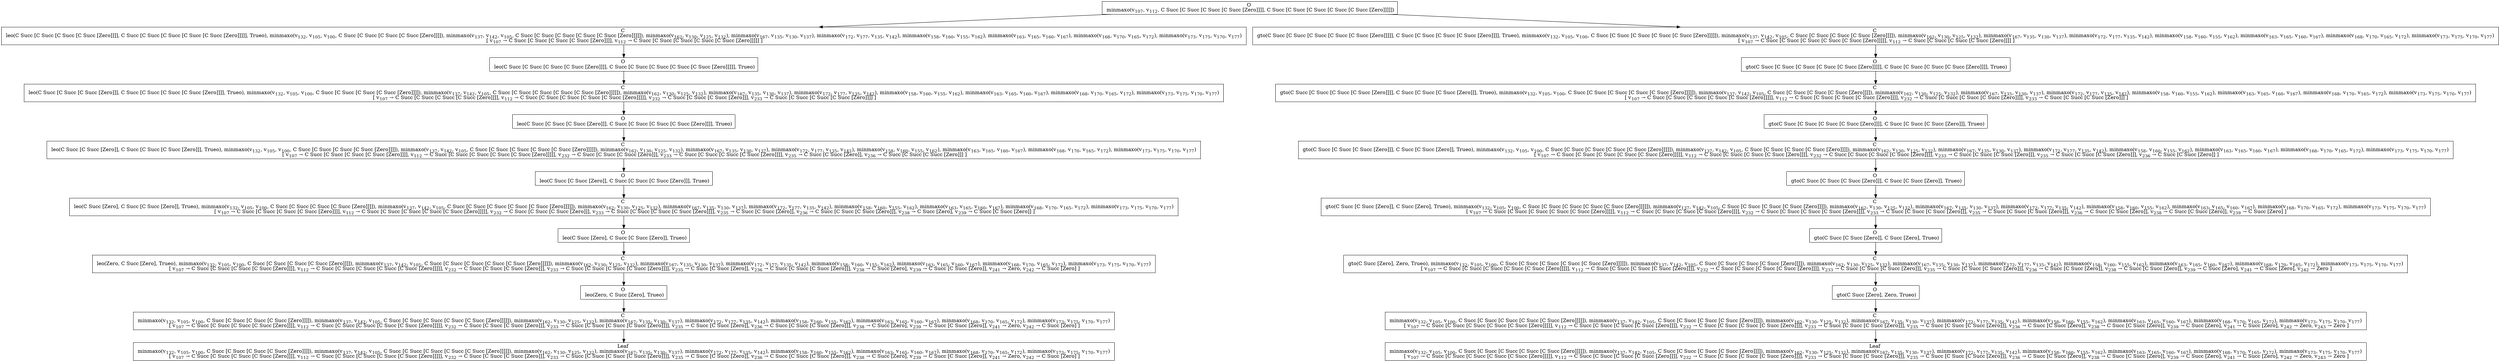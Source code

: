 digraph {
    graph [rankdir=TB
          ,bgcolor=transparent];
    node [shape=box
         ,fillcolor=white
         ,style=filled];
    0 [label=<O <BR/> minmaxo(v<SUB>107</SUB>, v<SUB>112</SUB>, C Succ [C Succ [C Succ [C Succ [Zero]]]], C Succ [C Succ [C Succ [C Succ [C Succ [Zero]]]]])>];
    1 [label=<C <BR/> leo(C Succ [C Succ [C Succ [C Succ [Zero]]]], C Succ [C Succ [C Succ [C Succ [C Succ [Zero]]]]], Trueo), minmaxo(v<SUB>132</SUB>, v<SUB>105</SUB>, v<SUB>100</SUB>, C Succ [C Succ [C Succ [C Succ [Zero]]]]), minmaxo(v<SUB>137</SUB>, v<SUB>142</SUB>, v<SUB>105</SUB>, C Succ [C Succ [C Succ [C Succ [C Succ [Zero]]]]]), minmaxo(v<SUB>162</SUB>, v<SUB>130</SUB>, v<SUB>125</SUB>, v<SUB>132</SUB>), minmaxo(v<SUB>167</SUB>, v<SUB>135</SUB>, v<SUB>130</SUB>, v<SUB>137</SUB>), minmaxo(v<SUB>172</SUB>, v<SUB>177</SUB>, v<SUB>135</SUB>, v<SUB>142</SUB>), minmaxo(v<SUB>158</SUB>, v<SUB>160</SUB>, v<SUB>155</SUB>, v<SUB>162</SUB>), minmaxo(v<SUB>163</SUB>, v<SUB>165</SUB>, v<SUB>160</SUB>, v<SUB>167</SUB>), minmaxo(v<SUB>168</SUB>, v<SUB>170</SUB>, v<SUB>165</SUB>, v<SUB>172</SUB>), minmaxo(v<SUB>173</SUB>, v<SUB>175</SUB>, v<SUB>170</SUB>, v<SUB>177</SUB>) <BR/>  [ v<SUB>107</SUB> &rarr; C Succ [C Succ [C Succ [C Succ [Zero]]]], v<SUB>112</SUB> &rarr; C Succ [C Succ [C Succ [C Succ [C Succ [Zero]]]]] ] >];
    2 [label=<C <BR/> gto(C Succ [C Succ [C Succ [C Succ [C Succ [Zero]]]]], C Succ [C Succ [C Succ [C Succ [Zero]]]], Trueo), minmaxo(v<SUB>132</SUB>, v<SUB>105</SUB>, v<SUB>100</SUB>, C Succ [C Succ [C Succ [C Succ [C Succ [Zero]]]]]), minmaxo(v<SUB>137</SUB>, v<SUB>142</SUB>, v<SUB>105</SUB>, C Succ [C Succ [C Succ [C Succ [Zero]]]]), minmaxo(v<SUB>162</SUB>, v<SUB>130</SUB>, v<SUB>125</SUB>, v<SUB>132</SUB>), minmaxo(v<SUB>167</SUB>, v<SUB>135</SUB>, v<SUB>130</SUB>, v<SUB>137</SUB>), minmaxo(v<SUB>172</SUB>, v<SUB>177</SUB>, v<SUB>135</SUB>, v<SUB>142</SUB>), minmaxo(v<SUB>158</SUB>, v<SUB>160</SUB>, v<SUB>155</SUB>, v<SUB>162</SUB>), minmaxo(v<SUB>163</SUB>, v<SUB>165</SUB>, v<SUB>160</SUB>, v<SUB>167</SUB>), minmaxo(v<SUB>168</SUB>, v<SUB>170</SUB>, v<SUB>165</SUB>, v<SUB>172</SUB>), minmaxo(v<SUB>173</SUB>, v<SUB>175</SUB>, v<SUB>170</SUB>, v<SUB>177</SUB>) <BR/>  [ v<SUB>107</SUB> &rarr; C Succ [C Succ [C Succ [C Succ [C Succ [Zero]]]]], v<SUB>112</SUB> &rarr; C Succ [C Succ [C Succ [C Succ [Zero]]]] ] >];
    3 [label=<O <BR/> leo(C Succ [C Succ [C Succ [C Succ [Zero]]]], C Succ [C Succ [C Succ [C Succ [C Succ [Zero]]]]], Trueo)>];
    4 [label=<C <BR/> leo(C Succ [C Succ [C Succ [Zero]]], C Succ [C Succ [C Succ [C Succ [Zero]]]], Trueo), minmaxo(v<SUB>132</SUB>, v<SUB>105</SUB>, v<SUB>100</SUB>, C Succ [C Succ [C Succ [C Succ [Zero]]]]), minmaxo(v<SUB>137</SUB>, v<SUB>142</SUB>, v<SUB>105</SUB>, C Succ [C Succ [C Succ [C Succ [C Succ [Zero]]]]]), minmaxo(v<SUB>162</SUB>, v<SUB>130</SUB>, v<SUB>125</SUB>, v<SUB>132</SUB>), minmaxo(v<SUB>167</SUB>, v<SUB>135</SUB>, v<SUB>130</SUB>, v<SUB>137</SUB>), minmaxo(v<SUB>172</SUB>, v<SUB>177</SUB>, v<SUB>135</SUB>, v<SUB>142</SUB>), minmaxo(v<SUB>158</SUB>, v<SUB>160</SUB>, v<SUB>155</SUB>, v<SUB>162</SUB>), minmaxo(v<SUB>163</SUB>, v<SUB>165</SUB>, v<SUB>160</SUB>, v<SUB>167</SUB>), minmaxo(v<SUB>168</SUB>, v<SUB>170</SUB>, v<SUB>165</SUB>, v<SUB>172</SUB>), minmaxo(v<SUB>173</SUB>, v<SUB>175</SUB>, v<SUB>170</SUB>, v<SUB>177</SUB>) <BR/>  [ v<SUB>107</SUB> &rarr; C Succ [C Succ [C Succ [C Succ [Zero]]]], v<SUB>112</SUB> &rarr; C Succ [C Succ [C Succ [C Succ [C Succ [Zero]]]]], v<SUB>232</SUB> &rarr; C Succ [C Succ [C Succ [Zero]]], v<SUB>233</SUB> &rarr; C Succ [C Succ [C Succ [C Succ [Zero]]]] ] >];
    5 [label=<O <BR/> leo(C Succ [C Succ [C Succ [Zero]]], C Succ [C Succ [C Succ [C Succ [Zero]]]], Trueo)>];
    6 [label=<C <BR/> leo(C Succ [C Succ [Zero]], C Succ [C Succ [C Succ [Zero]]], Trueo), minmaxo(v<SUB>132</SUB>, v<SUB>105</SUB>, v<SUB>100</SUB>, C Succ [C Succ [C Succ [C Succ [Zero]]]]), minmaxo(v<SUB>137</SUB>, v<SUB>142</SUB>, v<SUB>105</SUB>, C Succ [C Succ [C Succ [C Succ [C Succ [Zero]]]]]), minmaxo(v<SUB>162</SUB>, v<SUB>130</SUB>, v<SUB>125</SUB>, v<SUB>132</SUB>), minmaxo(v<SUB>167</SUB>, v<SUB>135</SUB>, v<SUB>130</SUB>, v<SUB>137</SUB>), minmaxo(v<SUB>172</SUB>, v<SUB>177</SUB>, v<SUB>135</SUB>, v<SUB>142</SUB>), minmaxo(v<SUB>158</SUB>, v<SUB>160</SUB>, v<SUB>155</SUB>, v<SUB>162</SUB>), minmaxo(v<SUB>163</SUB>, v<SUB>165</SUB>, v<SUB>160</SUB>, v<SUB>167</SUB>), minmaxo(v<SUB>168</SUB>, v<SUB>170</SUB>, v<SUB>165</SUB>, v<SUB>172</SUB>), minmaxo(v<SUB>173</SUB>, v<SUB>175</SUB>, v<SUB>170</SUB>, v<SUB>177</SUB>) <BR/>  [ v<SUB>107</SUB> &rarr; C Succ [C Succ [C Succ [C Succ [Zero]]]], v<SUB>112</SUB> &rarr; C Succ [C Succ [C Succ [C Succ [C Succ [Zero]]]]], v<SUB>232</SUB> &rarr; C Succ [C Succ [C Succ [Zero]]], v<SUB>233</SUB> &rarr; C Succ [C Succ [C Succ [C Succ [Zero]]]], v<SUB>235</SUB> &rarr; C Succ [C Succ [Zero]], v<SUB>236</SUB> &rarr; C Succ [C Succ [C Succ [Zero]]] ] >];
    7 [label=<O <BR/> leo(C Succ [C Succ [Zero]], C Succ [C Succ [C Succ [Zero]]], Trueo)>];
    8 [label=<C <BR/> leo(C Succ [Zero], C Succ [C Succ [Zero]], Trueo), minmaxo(v<SUB>132</SUB>, v<SUB>105</SUB>, v<SUB>100</SUB>, C Succ [C Succ [C Succ [C Succ [Zero]]]]), minmaxo(v<SUB>137</SUB>, v<SUB>142</SUB>, v<SUB>105</SUB>, C Succ [C Succ [C Succ [C Succ [C Succ [Zero]]]]]), minmaxo(v<SUB>162</SUB>, v<SUB>130</SUB>, v<SUB>125</SUB>, v<SUB>132</SUB>), minmaxo(v<SUB>167</SUB>, v<SUB>135</SUB>, v<SUB>130</SUB>, v<SUB>137</SUB>), minmaxo(v<SUB>172</SUB>, v<SUB>177</SUB>, v<SUB>135</SUB>, v<SUB>142</SUB>), minmaxo(v<SUB>158</SUB>, v<SUB>160</SUB>, v<SUB>155</SUB>, v<SUB>162</SUB>), minmaxo(v<SUB>163</SUB>, v<SUB>165</SUB>, v<SUB>160</SUB>, v<SUB>167</SUB>), minmaxo(v<SUB>168</SUB>, v<SUB>170</SUB>, v<SUB>165</SUB>, v<SUB>172</SUB>), minmaxo(v<SUB>173</SUB>, v<SUB>175</SUB>, v<SUB>170</SUB>, v<SUB>177</SUB>) <BR/>  [ v<SUB>107</SUB> &rarr; C Succ [C Succ [C Succ [C Succ [Zero]]]], v<SUB>112</SUB> &rarr; C Succ [C Succ [C Succ [C Succ [C Succ [Zero]]]]], v<SUB>232</SUB> &rarr; C Succ [C Succ [C Succ [Zero]]], v<SUB>233</SUB> &rarr; C Succ [C Succ [C Succ [C Succ [Zero]]]], v<SUB>235</SUB> &rarr; C Succ [C Succ [Zero]], v<SUB>236</SUB> &rarr; C Succ [C Succ [C Succ [Zero]]], v<SUB>238</SUB> &rarr; C Succ [Zero], v<SUB>239</SUB> &rarr; C Succ [C Succ [Zero]] ] >];
    9 [label=<O <BR/> leo(C Succ [Zero], C Succ [C Succ [Zero]], Trueo)>];
    10 [label=<C <BR/> leo(Zero, C Succ [Zero], Trueo), minmaxo(v<SUB>132</SUB>, v<SUB>105</SUB>, v<SUB>100</SUB>, C Succ [C Succ [C Succ [C Succ [Zero]]]]), minmaxo(v<SUB>137</SUB>, v<SUB>142</SUB>, v<SUB>105</SUB>, C Succ [C Succ [C Succ [C Succ [C Succ [Zero]]]]]), minmaxo(v<SUB>162</SUB>, v<SUB>130</SUB>, v<SUB>125</SUB>, v<SUB>132</SUB>), minmaxo(v<SUB>167</SUB>, v<SUB>135</SUB>, v<SUB>130</SUB>, v<SUB>137</SUB>), minmaxo(v<SUB>172</SUB>, v<SUB>177</SUB>, v<SUB>135</SUB>, v<SUB>142</SUB>), minmaxo(v<SUB>158</SUB>, v<SUB>160</SUB>, v<SUB>155</SUB>, v<SUB>162</SUB>), minmaxo(v<SUB>163</SUB>, v<SUB>165</SUB>, v<SUB>160</SUB>, v<SUB>167</SUB>), minmaxo(v<SUB>168</SUB>, v<SUB>170</SUB>, v<SUB>165</SUB>, v<SUB>172</SUB>), minmaxo(v<SUB>173</SUB>, v<SUB>175</SUB>, v<SUB>170</SUB>, v<SUB>177</SUB>) <BR/>  [ v<SUB>107</SUB> &rarr; C Succ [C Succ [C Succ [C Succ [Zero]]]], v<SUB>112</SUB> &rarr; C Succ [C Succ [C Succ [C Succ [C Succ [Zero]]]]], v<SUB>232</SUB> &rarr; C Succ [C Succ [C Succ [Zero]]], v<SUB>233</SUB> &rarr; C Succ [C Succ [C Succ [C Succ [Zero]]]], v<SUB>235</SUB> &rarr; C Succ [C Succ [Zero]], v<SUB>236</SUB> &rarr; C Succ [C Succ [C Succ [Zero]]], v<SUB>238</SUB> &rarr; C Succ [Zero], v<SUB>239</SUB> &rarr; C Succ [C Succ [Zero]], v<SUB>241</SUB> &rarr; Zero, v<SUB>242</SUB> &rarr; C Succ [Zero] ] >];
    11 [label=<O <BR/> leo(Zero, C Succ [Zero], Trueo)>];
    12 [label=<C <BR/> minmaxo(v<SUB>132</SUB>, v<SUB>105</SUB>, v<SUB>100</SUB>, C Succ [C Succ [C Succ [C Succ [Zero]]]]), minmaxo(v<SUB>137</SUB>, v<SUB>142</SUB>, v<SUB>105</SUB>, C Succ [C Succ [C Succ [C Succ [C Succ [Zero]]]]]), minmaxo(v<SUB>162</SUB>, v<SUB>130</SUB>, v<SUB>125</SUB>, v<SUB>132</SUB>), minmaxo(v<SUB>167</SUB>, v<SUB>135</SUB>, v<SUB>130</SUB>, v<SUB>137</SUB>), minmaxo(v<SUB>172</SUB>, v<SUB>177</SUB>, v<SUB>135</SUB>, v<SUB>142</SUB>), minmaxo(v<SUB>158</SUB>, v<SUB>160</SUB>, v<SUB>155</SUB>, v<SUB>162</SUB>), minmaxo(v<SUB>163</SUB>, v<SUB>165</SUB>, v<SUB>160</SUB>, v<SUB>167</SUB>), minmaxo(v<SUB>168</SUB>, v<SUB>170</SUB>, v<SUB>165</SUB>, v<SUB>172</SUB>), minmaxo(v<SUB>173</SUB>, v<SUB>175</SUB>, v<SUB>170</SUB>, v<SUB>177</SUB>) <BR/>  [ v<SUB>107</SUB> &rarr; C Succ [C Succ [C Succ [C Succ [Zero]]]], v<SUB>112</SUB> &rarr; C Succ [C Succ [C Succ [C Succ [C Succ [Zero]]]]], v<SUB>232</SUB> &rarr; C Succ [C Succ [C Succ [Zero]]], v<SUB>233</SUB> &rarr; C Succ [C Succ [C Succ [C Succ [Zero]]]], v<SUB>235</SUB> &rarr; C Succ [C Succ [Zero]], v<SUB>236</SUB> &rarr; C Succ [C Succ [C Succ [Zero]]], v<SUB>238</SUB> &rarr; C Succ [Zero], v<SUB>239</SUB> &rarr; C Succ [C Succ [Zero]], v<SUB>241</SUB> &rarr; Zero, v<SUB>242</SUB> &rarr; C Succ [Zero] ] >];
    13 [label=<Leaf <BR/> minmaxo(v<SUB>132</SUB>, v<SUB>105</SUB>, v<SUB>100</SUB>, C Succ [C Succ [C Succ [C Succ [Zero]]]]), minmaxo(v<SUB>137</SUB>, v<SUB>142</SUB>, v<SUB>105</SUB>, C Succ [C Succ [C Succ [C Succ [C Succ [Zero]]]]]), minmaxo(v<SUB>162</SUB>, v<SUB>130</SUB>, v<SUB>125</SUB>, v<SUB>132</SUB>), minmaxo(v<SUB>167</SUB>, v<SUB>135</SUB>, v<SUB>130</SUB>, v<SUB>137</SUB>), minmaxo(v<SUB>172</SUB>, v<SUB>177</SUB>, v<SUB>135</SUB>, v<SUB>142</SUB>), minmaxo(v<SUB>158</SUB>, v<SUB>160</SUB>, v<SUB>155</SUB>, v<SUB>162</SUB>), minmaxo(v<SUB>163</SUB>, v<SUB>165</SUB>, v<SUB>160</SUB>, v<SUB>167</SUB>), minmaxo(v<SUB>168</SUB>, v<SUB>170</SUB>, v<SUB>165</SUB>, v<SUB>172</SUB>), minmaxo(v<SUB>173</SUB>, v<SUB>175</SUB>, v<SUB>170</SUB>, v<SUB>177</SUB>) <BR/>  [ v<SUB>107</SUB> &rarr; C Succ [C Succ [C Succ [C Succ [Zero]]]], v<SUB>112</SUB> &rarr; C Succ [C Succ [C Succ [C Succ [C Succ [Zero]]]]], v<SUB>232</SUB> &rarr; C Succ [C Succ [C Succ [Zero]]], v<SUB>233</SUB> &rarr; C Succ [C Succ [C Succ [C Succ [Zero]]]], v<SUB>235</SUB> &rarr; C Succ [C Succ [Zero]], v<SUB>236</SUB> &rarr; C Succ [C Succ [C Succ [Zero]]], v<SUB>238</SUB> &rarr; C Succ [Zero], v<SUB>239</SUB> &rarr; C Succ [C Succ [Zero]], v<SUB>241</SUB> &rarr; Zero, v<SUB>242</SUB> &rarr; C Succ [Zero] ] >];
    14 [label=<O <BR/> gto(C Succ [C Succ [C Succ [C Succ [C Succ [Zero]]]]], C Succ [C Succ [C Succ [C Succ [Zero]]]], Trueo)>];
    15 [label=<C <BR/> gto(C Succ [C Succ [C Succ [C Succ [Zero]]]], C Succ [C Succ [C Succ [Zero]]], Trueo), minmaxo(v<SUB>132</SUB>, v<SUB>105</SUB>, v<SUB>100</SUB>, C Succ [C Succ [C Succ [C Succ [C Succ [Zero]]]]]), minmaxo(v<SUB>137</SUB>, v<SUB>142</SUB>, v<SUB>105</SUB>, C Succ [C Succ [C Succ [C Succ [Zero]]]]), minmaxo(v<SUB>162</SUB>, v<SUB>130</SUB>, v<SUB>125</SUB>, v<SUB>132</SUB>), minmaxo(v<SUB>167</SUB>, v<SUB>135</SUB>, v<SUB>130</SUB>, v<SUB>137</SUB>), minmaxo(v<SUB>172</SUB>, v<SUB>177</SUB>, v<SUB>135</SUB>, v<SUB>142</SUB>), minmaxo(v<SUB>158</SUB>, v<SUB>160</SUB>, v<SUB>155</SUB>, v<SUB>162</SUB>), minmaxo(v<SUB>163</SUB>, v<SUB>165</SUB>, v<SUB>160</SUB>, v<SUB>167</SUB>), minmaxo(v<SUB>168</SUB>, v<SUB>170</SUB>, v<SUB>165</SUB>, v<SUB>172</SUB>), minmaxo(v<SUB>173</SUB>, v<SUB>175</SUB>, v<SUB>170</SUB>, v<SUB>177</SUB>) <BR/>  [ v<SUB>107</SUB> &rarr; C Succ [C Succ [C Succ [C Succ [C Succ [Zero]]]]], v<SUB>112</SUB> &rarr; C Succ [C Succ [C Succ [C Succ [Zero]]]], v<SUB>232</SUB> &rarr; C Succ [C Succ [C Succ [C Succ [Zero]]]], v<SUB>233</SUB> &rarr; C Succ [C Succ [C Succ [Zero]]] ] >];
    16 [label=<O <BR/> gto(C Succ [C Succ [C Succ [C Succ [Zero]]]], C Succ [C Succ [C Succ [Zero]]], Trueo)>];
    17 [label=<C <BR/> gto(C Succ [C Succ [C Succ [Zero]]], C Succ [C Succ [Zero]], Trueo), minmaxo(v<SUB>132</SUB>, v<SUB>105</SUB>, v<SUB>100</SUB>, C Succ [C Succ [C Succ [C Succ [C Succ [Zero]]]]]), minmaxo(v<SUB>137</SUB>, v<SUB>142</SUB>, v<SUB>105</SUB>, C Succ [C Succ [C Succ [C Succ [Zero]]]]), minmaxo(v<SUB>162</SUB>, v<SUB>130</SUB>, v<SUB>125</SUB>, v<SUB>132</SUB>), minmaxo(v<SUB>167</SUB>, v<SUB>135</SUB>, v<SUB>130</SUB>, v<SUB>137</SUB>), minmaxo(v<SUB>172</SUB>, v<SUB>177</SUB>, v<SUB>135</SUB>, v<SUB>142</SUB>), minmaxo(v<SUB>158</SUB>, v<SUB>160</SUB>, v<SUB>155</SUB>, v<SUB>162</SUB>), minmaxo(v<SUB>163</SUB>, v<SUB>165</SUB>, v<SUB>160</SUB>, v<SUB>167</SUB>), minmaxo(v<SUB>168</SUB>, v<SUB>170</SUB>, v<SUB>165</SUB>, v<SUB>172</SUB>), minmaxo(v<SUB>173</SUB>, v<SUB>175</SUB>, v<SUB>170</SUB>, v<SUB>177</SUB>) <BR/>  [ v<SUB>107</SUB> &rarr; C Succ [C Succ [C Succ [C Succ [C Succ [Zero]]]]], v<SUB>112</SUB> &rarr; C Succ [C Succ [C Succ [C Succ [Zero]]]], v<SUB>232</SUB> &rarr; C Succ [C Succ [C Succ [C Succ [Zero]]]], v<SUB>233</SUB> &rarr; C Succ [C Succ [C Succ [Zero]]], v<SUB>235</SUB> &rarr; C Succ [C Succ [C Succ [Zero]]], v<SUB>236</SUB> &rarr; C Succ [C Succ [Zero]] ] >];
    18 [label=<O <BR/> gto(C Succ [C Succ [C Succ [Zero]]], C Succ [C Succ [Zero]], Trueo)>];
    19 [label=<C <BR/> gto(C Succ [C Succ [Zero]], C Succ [Zero], Trueo), minmaxo(v<SUB>132</SUB>, v<SUB>105</SUB>, v<SUB>100</SUB>, C Succ [C Succ [C Succ [C Succ [C Succ [Zero]]]]]), minmaxo(v<SUB>137</SUB>, v<SUB>142</SUB>, v<SUB>105</SUB>, C Succ [C Succ [C Succ [C Succ [Zero]]]]), minmaxo(v<SUB>162</SUB>, v<SUB>130</SUB>, v<SUB>125</SUB>, v<SUB>132</SUB>), minmaxo(v<SUB>167</SUB>, v<SUB>135</SUB>, v<SUB>130</SUB>, v<SUB>137</SUB>), minmaxo(v<SUB>172</SUB>, v<SUB>177</SUB>, v<SUB>135</SUB>, v<SUB>142</SUB>), minmaxo(v<SUB>158</SUB>, v<SUB>160</SUB>, v<SUB>155</SUB>, v<SUB>162</SUB>), minmaxo(v<SUB>163</SUB>, v<SUB>165</SUB>, v<SUB>160</SUB>, v<SUB>167</SUB>), minmaxo(v<SUB>168</SUB>, v<SUB>170</SUB>, v<SUB>165</SUB>, v<SUB>172</SUB>), minmaxo(v<SUB>173</SUB>, v<SUB>175</SUB>, v<SUB>170</SUB>, v<SUB>177</SUB>) <BR/>  [ v<SUB>107</SUB> &rarr; C Succ [C Succ [C Succ [C Succ [C Succ [Zero]]]]], v<SUB>112</SUB> &rarr; C Succ [C Succ [C Succ [C Succ [Zero]]]], v<SUB>232</SUB> &rarr; C Succ [C Succ [C Succ [C Succ [Zero]]]], v<SUB>233</SUB> &rarr; C Succ [C Succ [C Succ [Zero]]], v<SUB>235</SUB> &rarr; C Succ [C Succ [C Succ [Zero]]], v<SUB>236</SUB> &rarr; C Succ [C Succ [Zero]], v<SUB>238</SUB> &rarr; C Succ [C Succ [Zero]], v<SUB>239</SUB> &rarr; C Succ [Zero] ] >];
    20 [label=<O <BR/> gto(C Succ [C Succ [Zero]], C Succ [Zero], Trueo)>];
    21 [label=<C <BR/> gto(C Succ [Zero], Zero, Trueo), minmaxo(v<SUB>132</SUB>, v<SUB>105</SUB>, v<SUB>100</SUB>, C Succ [C Succ [C Succ [C Succ [C Succ [Zero]]]]]), minmaxo(v<SUB>137</SUB>, v<SUB>142</SUB>, v<SUB>105</SUB>, C Succ [C Succ [C Succ [C Succ [Zero]]]]), minmaxo(v<SUB>162</SUB>, v<SUB>130</SUB>, v<SUB>125</SUB>, v<SUB>132</SUB>), minmaxo(v<SUB>167</SUB>, v<SUB>135</SUB>, v<SUB>130</SUB>, v<SUB>137</SUB>), minmaxo(v<SUB>172</SUB>, v<SUB>177</SUB>, v<SUB>135</SUB>, v<SUB>142</SUB>), minmaxo(v<SUB>158</SUB>, v<SUB>160</SUB>, v<SUB>155</SUB>, v<SUB>162</SUB>), minmaxo(v<SUB>163</SUB>, v<SUB>165</SUB>, v<SUB>160</SUB>, v<SUB>167</SUB>), minmaxo(v<SUB>168</SUB>, v<SUB>170</SUB>, v<SUB>165</SUB>, v<SUB>172</SUB>), minmaxo(v<SUB>173</SUB>, v<SUB>175</SUB>, v<SUB>170</SUB>, v<SUB>177</SUB>) <BR/>  [ v<SUB>107</SUB> &rarr; C Succ [C Succ [C Succ [C Succ [C Succ [Zero]]]]], v<SUB>112</SUB> &rarr; C Succ [C Succ [C Succ [C Succ [Zero]]]], v<SUB>232</SUB> &rarr; C Succ [C Succ [C Succ [C Succ [Zero]]]], v<SUB>233</SUB> &rarr; C Succ [C Succ [C Succ [Zero]]], v<SUB>235</SUB> &rarr; C Succ [C Succ [C Succ [Zero]]], v<SUB>236</SUB> &rarr; C Succ [C Succ [Zero]], v<SUB>238</SUB> &rarr; C Succ [C Succ [Zero]], v<SUB>239</SUB> &rarr; C Succ [Zero], v<SUB>241</SUB> &rarr; C Succ [Zero], v<SUB>242</SUB> &rarr; Zero ] >];
    22 [label=<O <BR/> gto(C Succ [Zero], Zero, Trueo)>];
    23 [label=<C <BR/> minmaxo(v<SUB>132</SUB>, v<SUB>105</SUB>, v<SUB>100</SUB>, C Succ [C Succ [C Succ [C Succ [C Succ [Zero]]]]]), minmaxo(v<SUB>137</SUB>, v<SUB>142</SUB>, v<SUB>105</SUB>, C Succ [C Succ [C Succ [C Succ [Zero]]]]), minmaxo(v<SUB>162</SUB>, v<SUB>130</SUB>, v<SUB>125</SUB>, v<SUB>132</SUB>), minmaxo(v<SUB>167</SUB>, v<SUB>135</SUB>, v<SUB>130</SUB>, v<SUB>137</SUB>), minmaxo(v<SUB>172</SUB>, v<SUB>177</SUB>, v<SUB>135</SUB>, v<SUB>142</SUB>), minmaxo(v<SUB>158</SUB>, v<SUB>160</SUB>, v<SUB>155</SUB>, v<SUB>162</SUB>), minmaxo(v<SUB>163</SUB>, v<SUB>165</SUB>, v<SUB>160</SUB>, v<SUB>167</SUB>), minmaxo(v<SUB>168</SUB>, v<SUB>170</SUB>, v<SUB>165</SUB>, v<SUB>172</SUB>), minmaxo(v<SUB>173</SUB>, v<SUB>175</SUB>, v<SUB>170</SUB>, v<SUB>177</SUB>) <BR/>  [ v<SUB>107</SUB> &rarr; C Succ [C Succ [C Succ [C Succ [C Succ [Zero]]]]], v<SUB>112</SUB> &rarr; C Succ [C Succ [C Succ [C Succ [Zero]]]], v<SUB>232</SUB> &rarr; C Succ [C Succ [C Succ [C Succ [Zero]]]], v<SUB>233</SUB> &rarr; C Succ [C Succ [C Succ [Zero]]], v<SUB>235</SUB> &rarr; C Succ [C Succ [C Succ [Zero]]], v<SUB>236</SUB> &rarr; C Succ [C Succ [Zero]], v<SUB>238</SUB> &rarr; C Succ [C Succ [Zero]], v<SUB>239</SUB> &rarr; C Succ [Zero], v<SUB>241</SUB> &rarr; C Succ [Zero], v<SUB>242</SUB> &rarr; Zero, v<SUB>243</SUB> &rarr; Zero ] >];
    24 [label=<Leaf <BR/> minmaxo(v<SUB>132</SUB>, v<SUB>105</SUB>, v<SUB>100</SUB>, C Succ [C Succ [C Succ [C Succ [C Succ [Zero]]]]]), minmaxo(v<SUB>137</SUB>, v<SUB>142</SUB>, v<SUB>105</SUB>, C Succ [C Succ [C Succ [C Succ [Zero]]]]), minmaxo(v<SUB>162</SUB>, v<SUB>130</SUB>, v<SUB>125</SUB>, v<SUB>132</SUB>), minmaxo(v<SUB>167</SUB>, v<SUB>135</SUB>, v<SUB>130</SUB>, v<SUB>137</SUB>), minmaxo(v<SUB>172</SUB>, v<SUB>177</SUB>, v<SUB>135</SUB>, v<SUB>142</SUB>), minmaxo(v<SUB>158</SUB>, v<SUB>160</SUB>, v<SUB>155</SUB>, v<SUB>162</SUB>), minmaxo(v<SUB>163</SUB>, v<SUB>165</SUB>, v<SUB>160</SUB>, v<SUB>167</SUB>), minmaxo(v<SUB>168</SUB>, v<SUB>170</SUB>, v<SUB>165</SUB>, v<SUB>172</SUB>), minmaxo(v<SUB>173</SUB>, v<SUB>175</SUB>, v<SUB>170</SUB>, v<SUB>177</SUB>) <BR/>  [ v<SUB>107</SUB> &rarr; C Succ [C Succ [C Succ [C Succ [C Succ [Zero]]]]], v<SUB>112</SUB> &rarr; C Succ [C Succ [C Succ [C Succ [Zero]]]], v<SUB>232</SUB> &rarr; C Succ [C Succ [C Succ [C Succ [Zero]]]], v<SUB>233</SUB> &rarr; C Succ [C Succ [C Succ [Zero]]], v<SUB>235</SUB> &rarr; C Succ [C Succ [C Succ [Zero]]], v<SUB>236</SUB> &rarr; C Succ [C Succ [Zero]], v<SUB>238</SUB> &rarr; C Succ [C Succ [Zero]], v<SUB>239</SUB> &rarr; C Succ [Zero], v<SUB>241</SUB> &rarr; C Succ [Zero], v<SUB>242</SUB> &rarr; Zero, v<SUB>243</SUB> &rarr; Zero ] >];
    0 -> 1 [label=""];
    0 -> 2 [label=""];
    1 -> 3 [label=""];
    2 -> 14 [label=""];
    3 -> 4 [label=""];
    4 -> 5 [label=""];
    5 -> 6 [label=""];
    6 -> 7 [label=""];
    7 -> 8 [label=""];
    8 -> 9 [label=""];
    9 -> 10 [label=""];
    10 -> 11 [label=""];
    11 -> 12 [label=""];
    12 -> 13 [label=""];
    14 -> 15 [label=""];
    15 -> 16 [label=""];
    16 -> 17 [label=""];
    17 -> 18 [label=""];
    18 -> 19 [label=""];
    19 -> 20 [label=""];
    20 -> 21 [label=""];
    21 -> 22 [label=""];
    22 -> 23 [label=""];
    23 -> 24 [label=""];
}